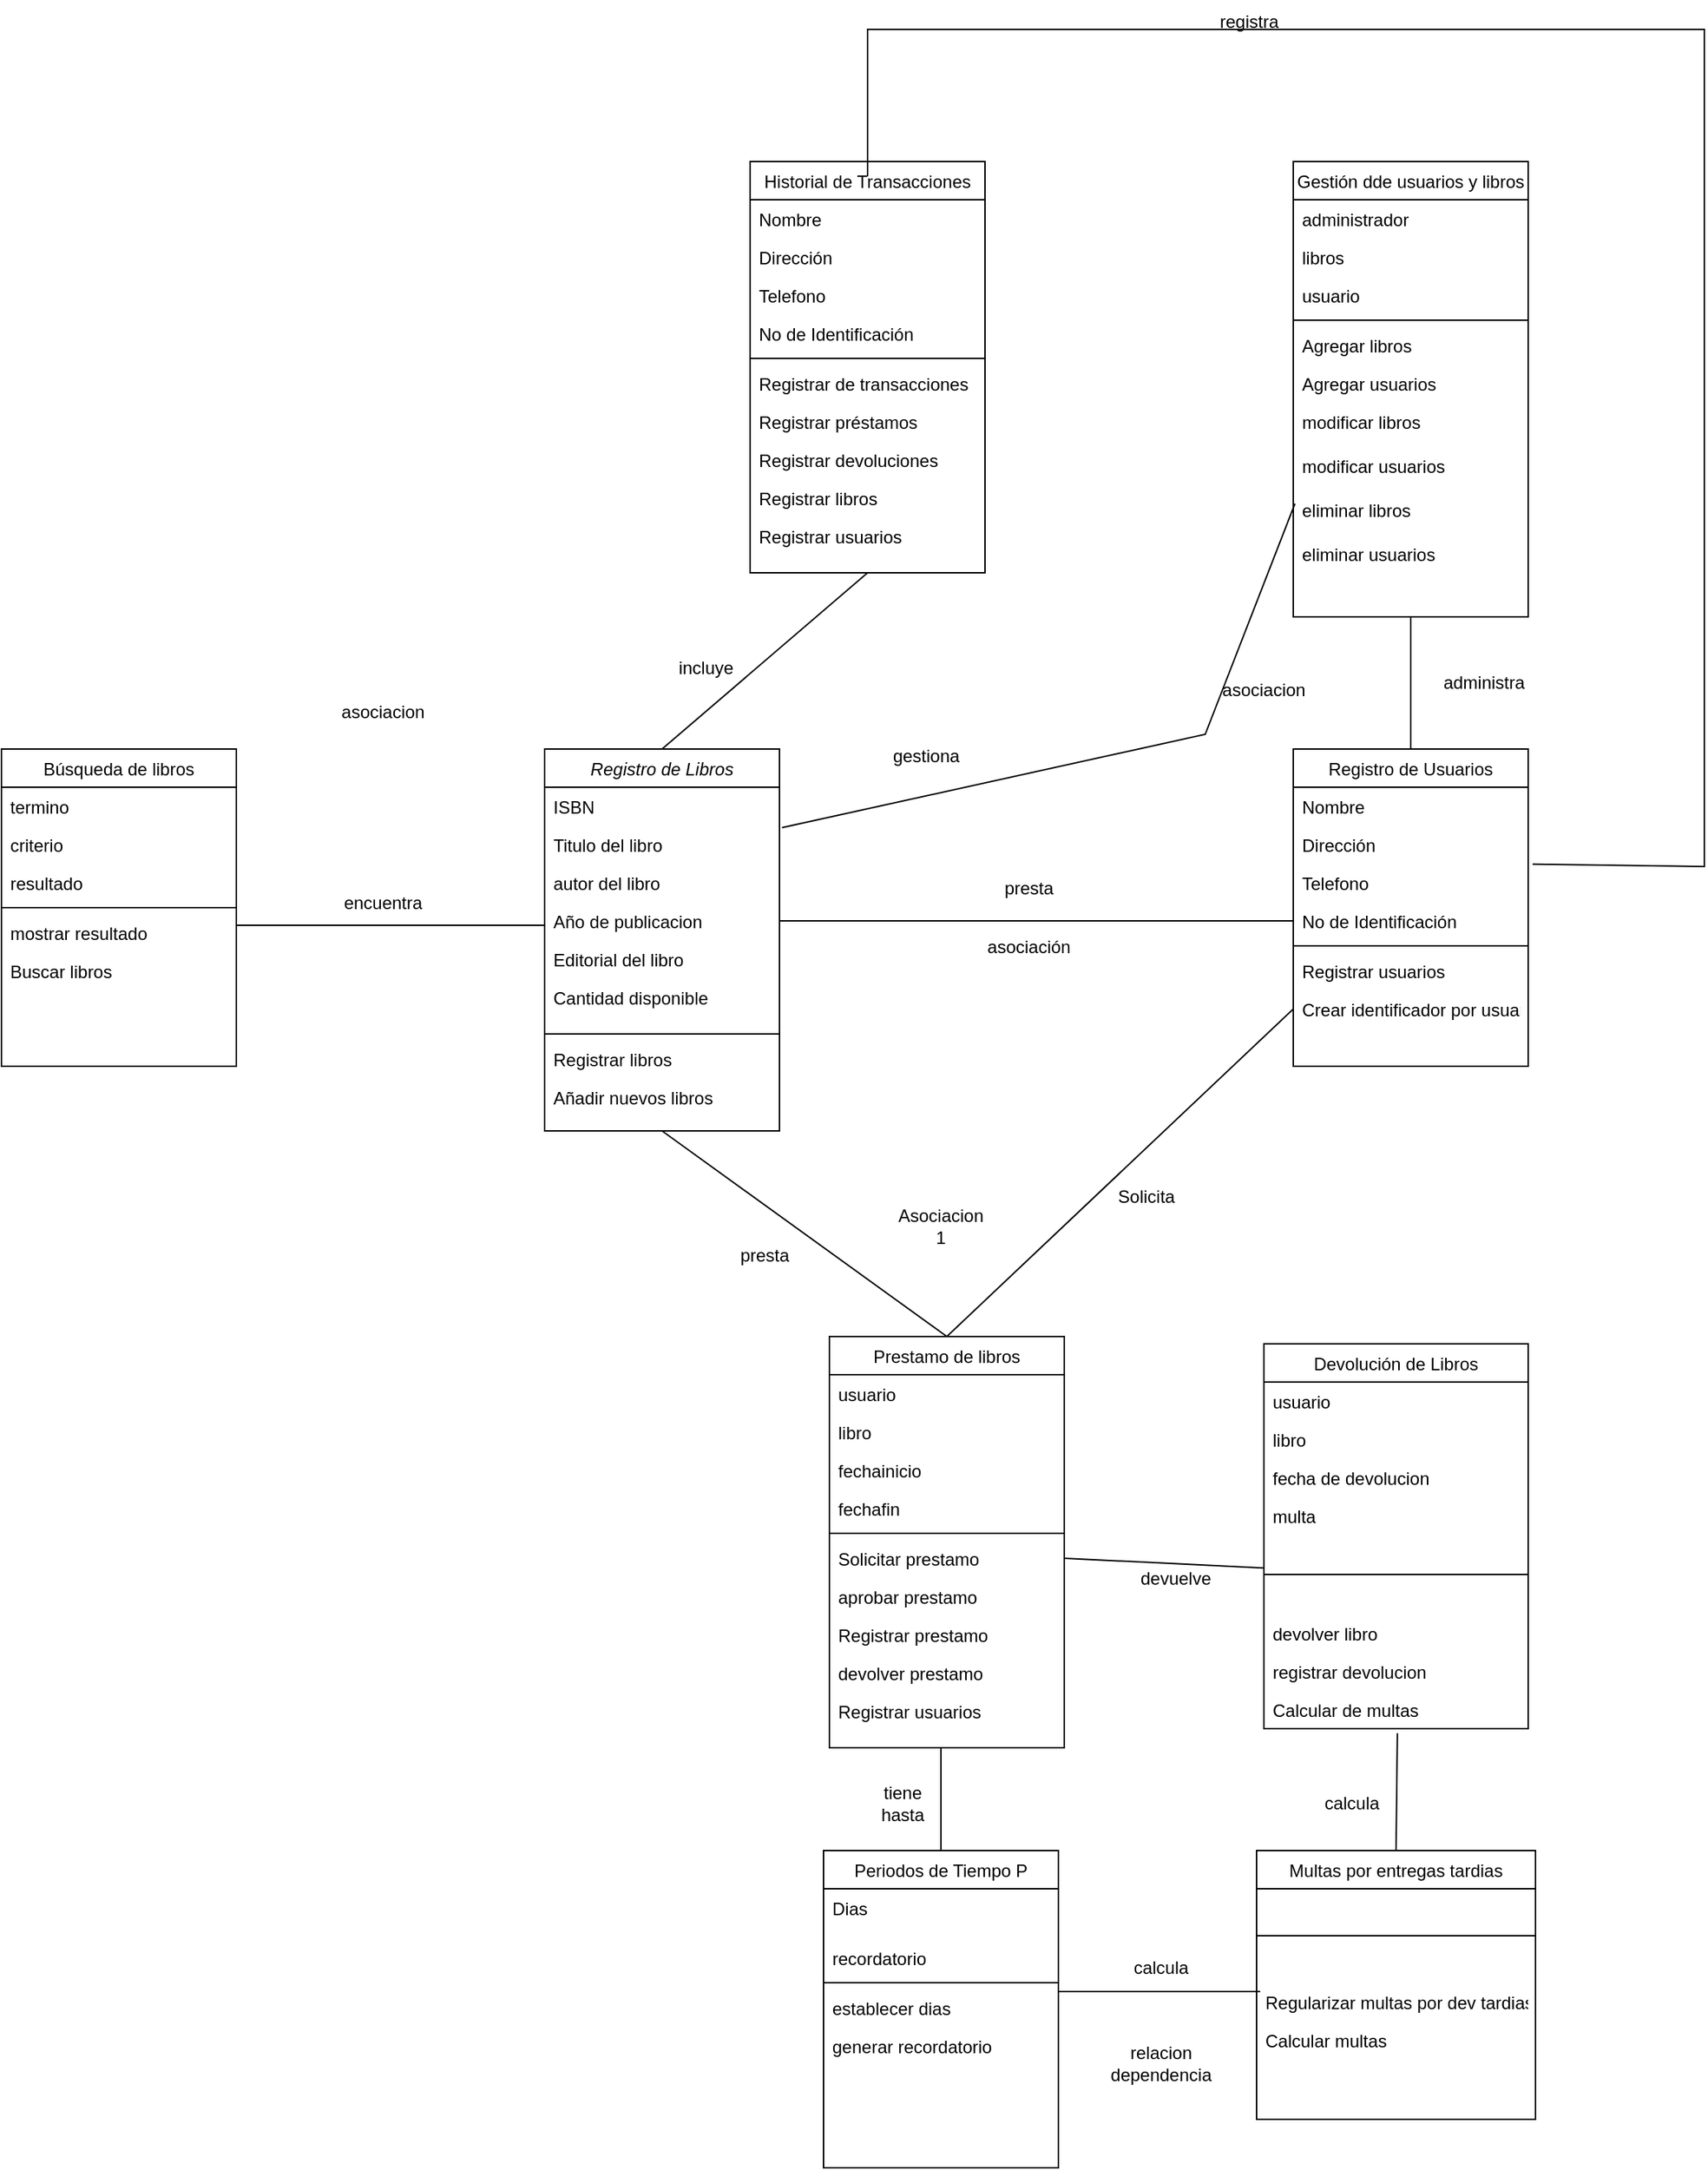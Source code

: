 <mxfile version="23.1.5" type="device">
  <diagram id="C5RBs43oDa-KdzZeNtuy" name="Page-1">
    <mxGraphModel dx="3249" dy="2238" grid="1" gridSize="10" guides="1" tooltips="1" connect="1" arrows="1" fold="1" page="1" pageScale="1" pageWidth="827" pageHeight="1169" math="0" shadow="0">
      <root>
        <mxCell id="WIyWlLk6GJQsqaUBKTNV-0" />
        <mxCell id="WIyWlLk6GJQsqaUBKTNV-1" parent="WIyWlLk6GJQsqaUBKTNV-0" />
        <mxCell id="zkfFHV4jXpPFQw0GAbJ--0" value="Registro de Libros" style="swimlane;fontStyle=2;align=center;verticalAlign=top;childLayout=stackLayout;horizontal=1;startSize=26;horizontalStack=0;resizeParent=1;resizeLast=0;collapsible=1;marginBottom=0;rounded=0;shadow=0;strokeWidth=1;" parent="WIyWlLk6GJQsqaUBKTNV-1" vertex="1">
          <mxGeometry x="140" y="-230" width="160" height="260" as="geometry">
            <mxRectangle x="230" y="140" width="160" height="26" as="alternateBounds" />
          </mxGeometry>
        </mxCell>
        <mxCell id="zkfFHV4jXpPFQw0GAbJ--1" value="ISBN" style="text;align=left;verticalAlign=top;spacingLeft=4;spacingRight=4;overflow=hidden;rotatable=0;points=[[0,0.5],[1,0.5]];portConstraint=eastwest;" parent="zkfFHV4jXpPFQw0GAbJ--0" vertex="1">
          <mxGeometry y="26" width="160" height="26" as="geometry" />
        </mxCell>
        <mxCell id="zkfFHV4jXpPFQw0GAbJ--2" value="Titulo del libro" style="text;align=left;verticalAlign=top;spacingLeft=4;spacingRight=4;overflow=hidden;rotatable=0;points=[[0,0.5],[1,0.5]];portConstraint=eastwest;rounded=0;shadow=0;html=0;" parent="zkfFHV4jXpPFQw0GAbJ--0" vertex="1">
          <mxGeometry y="52" width="160" height="26" as="geometry" />
        </mxCell>
        <mxCell id="K10w5hE_HXEpY7C0a6L2-1" value="autor del libro" style="text;align=left;verticalAlign=top;spacingLeft=4;spacingRight=4;overflow=hidden;rotatable=0;points=[[0,0.5],[1,0.5]];portConstraint=eastwest;rounded=0;shadow=0;html=0;" parent="zkfFHV4jXpPFQw0GAbJ--0" vertex="1">
          <mxGeometry y="78" width="160" height="26" as="geometry" />
        </mxCell>
        <mxCell id="K10w5hE_HXEpY7C0a6L2-2" value="Año de publicacion" style="text;align=left;verticalAlign=top;spacingLeft=4;spacingRight=4;overflow=hidden;rotatable=0;points=[[0,0.5],[1,0.5]];portConstraint=eastwest;rounded=0;shadow=0;html=0;" parent="zkfFHV4jXpPFQw0GAbJ--0" vertex="1">
          <mxGeometry y="104" width="160" height="26" as="geometry" />
        </mxCell>
        <mxCell id="K10w5hE_HXEpY7C0a6L2-3" value="Editorial del libro " style="text;align=left;verticalAlign=top;spacingLeft=4;spacingRight=4;overflow=hidden;rotatable=0;points=[[0,0.5],[1,0.5]];portConstraint=eastwest;rounded=0;shadow=0;html=0;" parent="zkfFHV4jXpPFQw0GAbJ--0" vertex="1">
          <mxGeometry y="130" width="160" height="26" as="geometry" />
        </mxCell>
        <mxCell id="zkfFHV4jXpPFQw0GAbJ--3" value="Cantidad disponible" style="text;align=left;verticalAlign=top;spacingLeft=4;spacingRight=4;overflow=hidden;rotatable=0;points=[[0,0.5],[1,0.5]];portConstraint=eastwest;rounded=0;shadow=0;html=0;" parent="zkfFHV4jXpPFQw0GAbJ--0" vertex="1">
          <mxGeometry y="156" width="160" height="34" as="geometry" />
        </mxCell>
        <mxCell id="zkfFHV4jXpPFQw0GAbJ--4" value="" style="line;html=1;strokeWidth=1;align=left;verticalAlign=middle;spacingTop=-1;spacingLeft=3;spacingRight=3;rotatable=0;labelPosition=right;points=[];portConstraint=eastwest;" parent="zkfFHV4jXpPFQw0GAbJ--0" vertex="1">
          <mxGeometry y="190" width="160" height="8" as="geometry" />
        </mxCell>
        <mxCell id="zkfFHV4jXpPFQw0GAbJ--22" value="Registrar libros" style="text;align=left;verticalAlign=top;spacingLeft=4;spacingRight=4;overflow=hidden;rotatable=0;points=[[0,0.5],[1,0.5]];portConstraint=eastwest;rounded=0;shadow=0;html=0;" parent="zkfFHV4jXpPFQw0GAbJ--0" vertex="1">
          <mxGeometry y="198" width="160" height="26" as="geometry" />
        </mxCell>
        <mxCell id="K10w5hE_HXEpY7C0a6L2-0" value="Añadir nuevos libros" style="text;align=left;verticalAlign=top;spacingLeft=4;spacingRight=4;overflow=hidden;rotatable=0;points=[[0,0.5],[1,0.5]];portConstraint=eastwest;rounded=0;shadow=0;html=0;" parent="zkfFHV4jXpPFQw0GAbJ--0" vertex="1">
          <mxGeometry y="224" width="160" height="26" as="geometry" />
        </mxCell>
        <mxCell id="zkfFHV4jXpPFQw0GAbJ--13" value="Devolución de Libros" style="swimlane;fontStyle=0;align=center;verticalAlign=top;childLayout=stackLayout;horizontal=1;startSize=26;horizontalStack=0;resizeParent=1;resizeLast=0;collapsible=1;marginBottom=0;rounded=0;shadow=0;strokeWidth=1;" parent="WIyWlLk6GJQsqaUBKTNV-1" vertex="1">
          <mxGeometry x="630" y="175" width="180" height="262" as="geometry">
            <mxRectangle x="340" y="380" width="170" height="26" as="alternateBounds" />
          </mxGeometry>
        </mxCell>
        <mxCell id="CHVhEJ0oNC3GQcaHySJv-31" value="usuario" style="text;align=left;verticalAlign=top;spacingLeft=4;spacingRight=4;overflow=hidden;rotatable=0;points=[[0,0.5],[1,0.5]];portConstraint=eastwest;" parent="zkfFHV4jXpPFQw0GAbJ--13" vertex="1">
          <mxGeometry y="26" width="180" height="26" as="geometry" />
        </mxCell>
        <mxCell id="CHVhEJ0oNC3GQcaHySJv-32" value="libro" style="text;align=left;verticalAlign=top;spacingLeft=4;spacingRight=4;overflow=hidden;rotatable=0;points=[[0,0.5],[1,0.5]];portConstraint=eastwest;" parent="zkfFHV4jXpPFQw0GAbJ--13" vertex="1">
          <mxGeometry y="52" width="180" height="26" as="geometry" />
        </mxCell>
        <mxCell id="CHVhEJ0oNC3GQcaHySJv-33" value="fecha de devolucion" style="text;align=left;verticalAlign=top;spacingLeft=4;spacingRight=4;overflow=hidden;rotatable=0;points=[[0,0.5],[1,0.5]];portConstraint=eastwest;" parent="zkfFHV4jXpPFQw0GAbJ--13" vertex="1">
          <mxGeometry y="78" width="180" height="26" as="geometry" />
        </mxCell>
        <mxCell id="CHVhEJ0oNC3GQcaHySJv-34" value="multa" style="text;align=left;verticalAlign=top;spacingLeft=4;spacingRight=4;overflow=hidden;rotatable=0;points=[[0,0.5],[1,0.5]];portConstraint=eastwest;" parent="zkfFHV4jXpPFQw0GAbJ--13" vertex="1">
          <mxGeometry y="104" width="180" height="26" as="geometry" />
        </mxCell>
        <mxCell id="zkfFHV4jXpPFQw0GAbJ--15" value="" style="line;html=1;strokeWidth=1;align=left;verticalAlign=middle;spacingTop=-1;spacingLeft=3;spacingRight=3;rotatable=0;labelPosition=right;points=[];portConstraint=eastwest;" parent="zkfFHV4jXpPFQw0GAbJ--13" vertex="1">
          <mxGeometry y="130" width="180" height="54" as="geometry" />
        </mxCell>
        <mxCell id="K10w5hE_HXEpY7C0a6L2-68" value="devolver libro" style="text;align=left;verticalAlign=top;spacingLeft=4;spacingRight=4;overflow=hidden;rotatable=0;points=[[0,0.5],[1,0.5]];portConstraint=eastwest;" parent="zkfFHV4jXpPFQw0GAbJ--13" vertex="1">
          <mxGeometry y="184" width="180" height="26" as="geometry" />
        </mxCell>
        <mxCell id="K10w5hE_HXEpY7C0a6L2-70" value="registrar devolucion" style="text;align=left;verticalAlign=top;spacingLeft=4;spacingRight=4;overflow=hidden;rotatable=0;points=[[0,0.5],[1,0.5]];portConstraint=eastwest;" parent="zkfFHV4jXpPFQw0GAbJ--13" vertex="1">
          <mxGeometry y="210" width="180" height="26" as="geometry" />
        </mxCell>
        <mxCell id="K10w5hE_HXEpY7C0a6L2-72" value="Calcular de multas" style="text;align=left;verticalAlign=top;spacingLeft=4;spacingRight=4;overflow=hidden;rotatable=0;points=[[0,0.5],[1,0.5]];portConstraint=eastwest;" parent="zkfFHV4jXpPFQw0GAbJ--13" vertex="1">
          <mxGeometry y="236" width="180" height="26" as="geometry" />
        </mxCell>
        <mxCell id="zkfFHV4jXpPFQw0GAbJ--17" value="Registro de Usuarios" style="swimlane;fontStyle=0;align=center;verticalAlign=top;childLayout=stackLayout;horizontal=1;startSize=26;horizontalStack=0;resizeParent=1;resizeLast=0;collapsible=1;marginBottom=0;rounded=0;shadow=0;strokeWidth=1;" parent="WIyWlLk6GJQsqaUBKTNV-1" vertex="1">
          <mxGeometry x="650" y="-230" width="160" height="216" as="geometry">
            <mxRectangle x="550" y="140" width="160" height="26" as="alternateBounds" />
          </mxGeometry>
        </mxCell>
        <mxCell id="zkfFHV4jXpPFQw0GAbJ--18" value="Nombre" style="text;align=left;verticalAlign=top;spacingLeft=4;spacingRight=4;overflow=hidden;rotatable=0;points=[[0,0.5],[1,0.5]];portConstraint=eastwest;" parent="zkfFHV4jXpPFQw0GAbJ--17" vertex="1">
          <mxGeometry y="26" width="160" height="26" as="geometry" />
        </mxCell>
        <mxCell id="zkfFHV4jXpPFQw0GAbJ--19" value="Dirección" style="text;align=left;verticalAlign=top;spacingLeft=4;spacingRight=4;overflow=hidden;rotatable=0;points=[[0,0.5],[1,0.5]];portConstraint=eastwest;rounded=0;shadow=0;html=0;" parent="zkfFHV4jXpPFQw0GAbJ--17" vertex="1">
          <mxGeometry y="52" width="160" height="26" as="geometry" />
        </mxCell>
        <mxCell id="zkfFHV4jXpPFQw0GAbJ--20" value="Telefono" style="text;align=left;verticalAlign=top;spacingLeft=4;spacingRight=4;overflow=hidden;rotatable=0;points=[[0,0.5],[1,0.5]];portConstraint=eastwest;rounded=0;shadow=0;html=0;" parent="zkfFHV4jXpPFQw0GAbJ--17" vertex="1">
          <mxGeometry y="78" width="160" height="26" as="geometry" />
        </mxCell>
        <mxCell id="zkfFHV4jXpPFQw0GAbJ--21" value="No de Identificación " style="text;align=left;verticalAlign=top;spacingLeft=4;spacingRight=4;overflow=hidden;rotatable=0;points=[[0,0.5],[1,0.5]];portConstraint=eastwest;rounded=0;shadow=0;html=0;" parent="zkfFHV4jXpPFQw0GAbJ--17" vertex="1">
          <mxGeometry y="104" width="160" height="26" as="geometry" />
        </mxCell>
        <mxCell id="zkfFHV4jXpPFQw0GAbJ--23" value="" style="line;html=1;strokeWidth=1;align=left;verticalAlign=middle;spacingTop=-1;spacingLeft=3;spacingRight=3;rotatable=0;labelPosition=right;points=[];portConstraint=eastwest;" parent="zkfFHV4jXpPFQw0GAbJ--17" vertex="1">
          <mxGeometry y="130" width="160" height="8" as="geometry" />
        </mxCell>
        <mxCell id="zkfFHV4jXpPFQw0GAbJ--24" value="Registrar usuarios " style="text;align=left;verticalAlign=top;spacingLeft=4;spacingRight=4;overflow=hidden;rotatable=0;points=[[0,0.5],[1,0.5]];portConstraint=eastwest;" parent="zkfFHV4jXpPFQw0GAbJ--17" vertex="1">
          <mxGeometry y="138" width="160" height="26" as="geometry" />
        </mxCell>
        <mxCell id="zkfFHV4jXpPFQw0GAbJ--25" value="Crear identificador por usuario" style="text;align=left;verticalAlign=top;spacingLeft=4;spacingRight=4;overflow=hidden;rotatable=0;points=[[0,0.5],[1,0.5]];portConstraint=eastwest;" parent="zkfFHV4jXpPFQw0GAbJ--17" vertex="1">
          <mxGeometry y="164" width="160" height="26" as="geometry" />
        </mxCell>
        <mxCell id="K10w5hE_HXEpY7C0a6L2-15" value="Periodos de Tiempo P" style="swimlane;fontStyle=0;align=center;verticalAlign=top;childLayout=stackLayout;horizontal=1;startSize=26;horizontalStack=0;resizeParent=1;resizeLast=0;collapsible=1;marginBottom=0;rounded=0;shadow=0;strokeWidth=1;" parent="WIyWlLk6GJQsqaUBKTNV-1" vertex="1">
          <mxGeometry x="330" y="520" width="160" height="216" as="geometry">
            <mxRectangle x="550" y="140" width="160" height="26" as="alternateBounds" />
          </mxGeometry>
        </mxCell>
        <mxCell id="K10w5hE_HXEpY7C0a6L2-16" value="Dias" style="text;align=left;verticalAlign=top;spacingLeft=4;spacingRight=4;overflow=hidden;rotatable=0;points=[[0,0.5],[1,0.5]];portConstraint=eastwest;" parent="K10w5hE_HXEpY7C0a6L2-15" vertex="1">
          <mxGeometry y="26" width="160" height="34" as="geometry" />
        </mxCell>
        <mxCell id="CHVhEJ0oNC3GQcaHySJv-35" value="recordatorio" style="text;align=left;verticalAlign=top;spacingLeft=4;spacingRight=4;overflow=hidden;rotatable=0;points=[[0,0.5],[1,0.5]];portConstraint=eastwest;" parent="K10w5hE_HXEpY7C0a6L2-15" vertex="1">
          <mxGeometry y="60" width="160" height="26" as="geometry" />
        </mxCell>
        <mxCell id="K10w5hE_HXEpY7C0a6L2-20" value="" style="line;html=1;strokeWidth=1;align=left;verticalAlign=middle;spacingTop=-1;spacingLeft=3;spacingRight=3;rotatable=0;labelPosition=right;points=[];portConstraint=eastwest;" parent="K10w5hE_HXEpY7C0a6L2-15" vertex="1">
          <mxGeometry y="86" width="160" height="8" as="geometry" />
        </mxCell>
        <mxCell id="K10w5hE_HXEpY7C0a6L2-21" value="establecer dias" style="text;align=left;verticalAlign=top;spacingLeft=4;spacingRight=4;overflow=hidden;rotatable=0;points=[[0,0.5],[1,0.5]];portConstraint=eastwest;" parent="K10w5hE_HXEpY7C0a6L2-15" vertex="1">
          <mxGeometry y="94" width="160" height="26" as="geometry" />
        </mxCell>
        <mxCell id="K10w5hE_HXEpY7C0a6L2-22" value="generar recordatorio" style="text;align=left;verticalAlign=top;spacingLeft=4;spacingRight=4;overflow=hidden;rotatable=0;points=[[0,0.5],[1,0.5]];portConstraint=eastwest;" parent="K10w5hE_HXEpY7C0a6L2-15" vertex="1">
          <mxGeometry y="120" width="160" height="26" as="geometry" />
        </mxCell>
        <mxCell id="K10w5hE_HXEpY7C0a6L2-23" value="Multas por entregas tardias" style="swimlane;fontStyle=0;align=center;verticalAlign=top;childLayout=stackLayout;horizontal=1;startSize=26;horizontalStack=0;resizeParent=1;resizeLast=0;collapsible=1;marginBottom=0;rounded=0;shadow=0;strokeWidth=1;" parent="WIyWlLk6GJQsqaUBKTNV-1" vertex="1">
          <mxGeometry x="625" y="520" width="190" height="183" as="geometry">
            <mxRectangle x="550" y="140" width="160" height="26" as="alternateBounds" />
          </mxGeometry>
        </mxCell>
        <mxCell id="K10w5hE_HXEpY7C0a6L2-28" value="" style="line;html=1;strokeWidth=1;align=left;verticalAlign=middle;spacingTop=-1;spacingLeft=3;spacingRight=3;rotatable=0;labelPosition=right;points=[];portConstraint=eastwest;" parent="K10w5hE_HXEpY7C0a6L2-23" vertex="1">
          <mxGeometry y="26" width="190" height="64" as="geometry" />
        </mxCell>
        <mxCell id="K10w5hE_HXEpY7C0a6L2-30" value="Regularizar multas por dev tardias " style="text;align=left;verticalAlign=top;spacingLeft=4;spacingRight=4;overflow=hidden;rotatable=0;points=[[0,0.5],[1,0.5]];portConstraint=eastwest;" parent="K10w5hE_HXEpY7C0a6L2-23" vertex="1">
          <mxGeometry y="90" width="190" height="26" as="geometry" />
        </mxCell>
        <mxCell id="K10w5hE_HXEpY7C0a6L2-29" value="Calcular multas " style="text;align=left;verticalAlign=top;spacingLeft=4;spacingRight=4;overflow=hidden;rotatable=0;points=[[0,0.5],[1,0.5]];portConstraint=eastwest;" parent="K10w5hE_HXEpY7C0a6L2-23" vertex="1">
          <mxGeometry y="116" width="190" height="26" as="geometry" />
        </mxCell>
        <mxCell id="K10w5hE_HXEpY7C0a6L2-31" value="Búsqueda de libros" style="swimlane;fontStyle=0;align=center;verticalAlign=top;childLayout=stackLayout;horizontal=1;startSize=26;horizontalStack=0;resizeParent=1;resizeLast=0;collapsible=1;marginBottom=0;rounded=0;shadow=0;strokeWidth=1;" parent="WIyWlLk6GJQsqaUBKTNV-1" vertex="1">
          <mxGeometry x="-230" y="-230" width="160" height="216" as="geometry">
            <mxRectangle x="550" y="140" width="160" height="26" as="alternateBounds" />
          </mxGeometry>
        </mxCell>
        <mxCell id="K10w5hE_HXEpY7C0a6L2-32" value="termino" style="text;align=left;verticalAlign=top;spacingLeft=4;spacingRight=4;overflow=hidden;rotatable=0;points=[[0,0.5],[1,0.5]];portConstraint=eastwest;" parent="K10w5hE_HXEpY7C0a6L2-31" vertex="1">
          <mxGeometry y="26" width="160" height="26" as="geometry" />
        </mxCell>
        <mxCell id="K10w5hE_HXEpY7C0a6L2-34" value="criterio " style="text;align=left;verticalAlign=top;spacingLeft=4;spacingRight=4;overflow=hidden;rotatable=0;points=[[0,0.5],[1,0.5]];portConstraint=eastwest;rounded=0;shadow=0;html=0;" parent="K10w5hE_HXEpY7C0a6L2-31" vertex="1">
          <mxGeometry y="52" width="160" height="26" as="geometry" />
        </mxCell>
        <mxCell id="K10w5hE_HXEpY7C0a6L2-35" value="resultado" style="text;align=left;verticalAlign=top;spacingLeft=4;spacingRight=4;overflow=hidden;rotatable=0;points=[[0,0.5],[1,0.5]];portConstraint=eastwest;rounded=0;shadow=0;html=0;" parent="K10w5hE_HXEpY7C0a6L2-31" vertex="1">
          <mxGeometry y="78" width="160" height="26" as="geometry" />
        </mxCell>
        <mxCell id="K10w5hE_HXEpY7C0a6L2-36" value="" style="line;html=1;strokeWidth=1;align=left;verticalAlign=middle;spacingTop=-1;spacingLeft=3;spacingRight=3;rotatable=0;labelPosition=right;points=[];portConstraint=eastwest;" parent="K10w5hE_HXEpY7C0a6L2-31" vertex="1">
          <mxGeometry y="104" width="160" height="8" as="geometry" />
        </mxCell>
        <mxCell id="K10w5hE_HXEpY7C0a6L2-37" value="mostrar resultado" style="text;align=left;verticalAlign=top;spacingLeft=4;spacingRight=4;overflow=hidden;rotatable=0;points=[[0,0.5],[1,0.5]];portConstraint=eastwest;" parent="K10w5hE_HXEpY7C0a6L2-31" vertex="1">
          <mxGeometry y="112" width="160" height="26" as="geometry" />
        </mxCell>
        <mxCell id="K10w5hE_HXEpY7C0a6L2-38" value="Buscar libros " style="text;align=left;verticalAlign=top;spacingLeft=4;spacingRight=4;overflow=hidden;rotatable=0;points=[[0,0.5],[1,0.5]];portConstraint=eastwest;" parent="K10w5hE_HXEpY7C0a6L2-31" vertex="1">
          <mxGeometry y="138" width="160" height="26" as="geometry" />
        </mxCell>
        <mxCell id="K10w5hE_HXEpY7C0a6L2-39" value="Gestión dde usuarios y libros" style="swimlane;fontStyle=0;align=center;verticalAlign=top;childLayout=stackLayout;horizontal=1;startSize=26;horizontalStack=0;resizeParent=1;resizeLast=0;collapsible=1;marginBottom=0;rounded=0;shadow=0;strokeWidth=1;" parent="WIyWlLk6GJQsqaUBKTNV-1" vertex="1">
          <mxGeometry x="650" y="-630" width="160" height="310" as="geometry">
            <mxRectangle x="550" y="140" width="160" height="26" as="alternateBounds" />
          </mxGeometry>
        </mxCell>
        <mxCell id="K10w5hE_HXEpY7C0a6L2-40" value="administrador" style="text;align=left;verticalAlign=top;spacingLeft=4;spacingRight=4;overflow=hidden;rotatable=0;points=[[0,0.5],[1,0.5]];portConstraint=eastwest;" parent="K10w5hE_HXEpY7C0a6L2-39" vertex="1">
          <mxGeometry y="26" width="160" height="26" as="geometry" />
        </mxCell>
        <mxCell id="K10w5hE_HXEpY7C0a6L2-41" value="libros" style="text;align=left;verticalAlign=top;spacingLeft=4;spacingRight=4;overflow=hidden;rotatable=0;points=[[0,0.5],[1,0.5]];portConstraint=eastwest;rounded=0;shadow=0;html=0;" parent="K10w5hE_HXEpY7C0a6L2-39" vertex="1">
          <mxGeometry y="52" width="160" height="26" as="geometry" />
        </mxCell>
        <mxCell id="K10w5hE_HXEpY7C0a6L2-42" value="usuario" style="text;align=left;verticalAlign=top;spacingLeft=4;spacingRight=4;overflow=hidden;rotatable=0;points=[[0,0.5],[1,0.5]];portConstraint=eastwest;rounded=0;shadow=0;html=0;" parent="K10w5hE_HXEpY7C0a6L2-39" vertex="1">
          <mxGeometry y="78" width="160" height="26" as="geometry" />
        </mxCell>
        <mxCell id="K10w5hE_HXEpY7C0a6L2-44" value="" style="line;html=1;strokeWidth=1;align=left;verticalAlign=middle;spacingTop=-1;spacingLeft=3;spacingRight=3;rotatable=0;labelPosition=right;points=[];portConstraint=eastwest;" parent="K10w5hE_HXEpY7C0a6L2-39" vertex="1">
          <mxGeometry y="104" width="160" height="8" as="geometry" />
        </mxCell>
        <mxCell id="K10w5hE_HXEpY7C0a6L2-45" value="Agregar libros" style="text;align=left;verticalAlign=top;spacingLeft=4;spacingRight=4;overflow=hidden;rotatable=0;points=[[0,0.5],[1,0.5]];portConstraint=eastwest;" parent="K10w5hE_HXEpY7C0a6L2-39" vertex="1">
          <mxGeometry y="112" width="160" height="26" as="geometry" />
        </mxCell>
        <mxCell id="K10w5hE_HXEpY7C0a6L2-46" value="Agregar usuarios" style="text;align=left;verticalAlign=top;spacingLeft=4;spacingRight=4;overflow=hidden;rotatable=0;points=[[0,0.5],[1,0.5]];portConstraint=eastwest;" parent="K10w5hE_HXEpY7C0a6L2-39" vertex="1">
          <mxGeometry y="138" width="160" height="26" as="geometry" />
        </mxCell>
        <mxCell id="K10w5hE_HXEpY7C0a6L2-75" value="modificar libros" style="text;align=left;verticalAlign=top;spacingLeft=4;spacingRight=4;overflow=hidden;rotatable=0;points=[[0,0.5],[1,0.5]];portConstraint=eastwest;" parent="K10w5hE_HXEpY7C0a6L2-39" vertex="1">
          <mxGeometry y="164" width="160" height="30" as="geometry" />
        </mxCell>
        <mxCell id="K10w5hE_HXEpY7C0a6L2-76" value="modificar usuarios" style="text;align=left;verticalAlign=top;spacingLeft=4;spacingRight=4;overflow=hidden;rotatable=0;points=[[0,0.5],[1,0.5]];portConstraint=eastwest;" parent="K10w5hE_HXEpY7C0a6L2-39" vertex="1">
          <mxGeometry y="194" width="160" height="30" as="geometry" />
        </mxCell>
        <mxCell id="K10w5hE_HXEpY7C0a6L2-77" value="eliminar libros" style="text;align=left;verticalAlign=top;spacingLeft=4;spacingRight=4;overflow=hidden;rotatable=0;points=[[0,0.5],[1,0.5]];portConstraint=eastwest;" parent="K10w5hE_HXEpY7C0a6L2-39" vertex="1">
          <mxGeometry y="224" width="160" height="30" as="geometry" />
        </mxCell>
        <mxCell id="K10w5hE_HXEpY7C0a6L2-78" value="eliminar usuarios" style="text;align=left;verticalAlign=top;spacingLeft=4;spacingRight=4;overflow=hidden;rotatable=0;points=[[0,0.5],[1,0.5]];portConstraint=eastwest;" parent="K10w5hE_HXEpY7C0a6L2-39" vertex="1">
          <mxGeometry y="254" width="160" height="30" as="geometry" />
        </mxCell>
        <mxCell id="K10w5hE_HXEpY7C0a6L2-47" value="Historial de Transacciones" style="swimlane;fontStyle=0;align=center;verticalAlign=top;childLayout=stackLayout;horizontal=1;startSize=26;horizontalStack=0;resizeParent=1;resizeLast=0;collapsible=1;marginBottom=0;rounded=0;shadow=0;strokeWidth=1;" parent="WIyWlLk6GJQsqaUBKTNV-1" vertex="1">
          <mxGeometry x="280" y="-630" width="160" height="280" as="geometry">
            <mxRectangle x="1440" y="420" width="160" height="26" as="alternateBounds" />
          </mxGeometry>
        </mxCell>
        <mxCell id="K10w5hE_HXEpY7C0a6L2-48" value="Nombre" style="text;align=left;verticalAlign=top;spacingLeft=4;spacingRight=4;overflow=hidden;rotatable=0;points=[[0,0.5],[1,0.5]];portConstraint=eastwest;" parent="K10w5hE_HXEpY7C0a6L2-47" vertex="1">
          <mxGeometry y="26" width="160" height="26" as="geometry" />
        </mxCell>
        <mxCell id="K10w5hE_HXEpY7C0a6L2-49" value="Dirección" style="text;align=left;verticalAlign=top;spacingLeft=4;spacingRight=4;overflow=hidden;rotatable=0;points=[[0,0.5],[1,0.5]];portConstraint=eastwest;rounded=0;shadow=0;html=0;" parent="K10w5hE_HXEpY7C0a6L2-47" vertex="1">
          <mxGeometry y="52" width="160" height="26" as="geometry" />
        </mxCell>
        <mxCell id="K10w5hE_HXEpY7C0a6L2-50" value="Telefono" style="text;align=left;verticalAlign=top;spacingLeft=4;spacingRight=4;overflow=hidden;rotatable=0;points=[[0,0.5],[1,0.5]];portConstraint=eastwest;rounded=0;shadow=0;html=0;" parent="K10w5hE_HXEpY7C0a6L2-47" vertex="1">
          <mxGeometry y="78" width="160" height="26" as="geometry" />
        </mxCell>
        <mxCell id="K10w5hE_HXEpY7C0a6L2-51" value="No de Identificación " style="text;align=left;verticalAlign=top;spacingLeft=4;spacingRight=4;overflow=hidden;rotatable=0;points=[[0,0.5],[1,0.5]];portConstraint=eastwest;rounded=0;shadow=0;html=0;" parent="K10w5hE_HXEpY7C0a6L2-47" vertex="1">
          <mxGeometry y="104" width="160" height="26" as="geometry" />
        </mxCell>
        <mxCell id="K10w5hE_HXEpY7C0a6L2-52" value="" style="line;html=1;strokeWidth=1;align=left;verticalAlign=middle;spacingTop=-1;spacingLeft=3;spacingRight=3;rotatable=0;labelPosition=right;points=[];portConstraint=eastwest;" parent="K10w5hE_HXEpY7C0a6L2-47" vertex="1">
          <mxGeometry y="130" width="160" height="8" as="geometry" />
        </mxCell>
        <mxCell id="K10w5hE_HXEpY7C0a6L2-53" value="Registrar de transacciones" style="text;align=left;verticalAlign=top;spacingLeft=4;spacingRight=4;overflow=hidden;rotatable=0;points=[[0,0.5],[1,0.5]];portConstraint=eastwest;" parent="K10w5hE_HXEpY7C0a6L2-47" vertex="1">
          <mxGeometry y="138" width="160" height="26" as="geometry" />
        </mxCell>
        <mxCell id="K10w5hE_HXEpY7C0a6L2-54" value="Registrar préstamos" style="text;align=left;verticalAlign=top;spacingLeft=4;spacingRight=4;overflow=hidden;rotatable=0;points=[[0,0.5],[1,0.5]];portConstraint=eastwest;" parent="K10w5hE_HXEpY7C0a6L2-47" vertex="1">
          <mxGeometry y="164" width="160" height="26" as="geometry" />
        </mxCell>
        <mxCell id="K10w5hE_HXEpY7C0a6L2-82" value="Registrar devoluciones" style="text;align=left;verticalAlign=top;spacingLeft=4;spacingRight=4;overflow=hidden;rotatable=0;points=[[0,0.5],[1,0.5]];portConstraint=eastwest;" parent="K10w5hE_HXEpY7C0a6L2-47" vertex="1">
          <mxGeometry y="190" width="160" height="26" as="geometry" />
        </mxCell>
        <mxCell id="K10w5hE_HXEpY7C0a6L2-83" value="Registrar libros" style="text;align=left;verticalAlign=top;spacingLeft=4;spacingRight=4;overflow=hidden;rotatable=0;points=[[0,0.5],[1,0.5]];portConstraint=eastwest;" parent="K10w5hE_HXEpY7C0a6L2-47" vertex="1">
          <mxGeometry y="216" width="160" height="26" as="geometry" />
        </mxCell>
        <mxCell id="K10w5hE_HXEpY7C0a6L2-81" value="Registrar usuarios" style="text;align=left;verticalAlign=top;spacingLeft=4;spacingRight=4;overflow=hidden;rotatable=0;points=[[0,0.5],[1,0.5]];portConstraint=eastwest;" parent="K10w5hE_HXEpY7C0a6L2-47" vertex="1">
          <mxGeometry y="242" width="160" height="26" as="geometry" />
        </mxCell>
        <mxCell id="CHVhEJ0oNC3GQcaHySJv-0" value="" style="endArrow=none;html=1;rounded=0;exitX=1;exitY=0.5;exitDx=0;exitDy=0;entryX=0;entryY=0.5;entryDx=0;entryDy=0;" parent="WIyWlLk6GJQsqaUBKTNV-1" source="K10w5hE_HXEpY7C0a6L2-2" target="zkfFHV4jXpPFQw0GAbJ--21" edge="1">
          <mxGeometry width="50" height="50" relative="1" as="geometry">
            <mxPoint x="420" y="-100" as="sourcePoint" />
            <mxPoint x="470" y="-150" as="targetPoint" />
          </mxGeometry>
        </mxCell>
        <mxCell id="CHVhEJ0oNC3GQcaHySJv-1" value="asociación" style="text;html=1;align=center;verticalAlign=middle;whiteSpace=wrap;rounded=0;" parent="WIyWlLk6GJQsqaUBKTNV-1" vertex="1">
          <mxGeometry x="440" y="-110" width="60" height="30" as="geometry" />
        </mxCell>
        <mxCell id="CHVhEJ0oNC3GQcaHySJv-7" value="Prestamo de libros" style="swimlane;fontStyle=0;align=center;verticalAlign=top;childLayout=stackLayout;horizontal=1;startSize=26;horizontalStack=0;resizeParent=1;resizeLast=0;collapsible=1;marginBottom=0;rounded=0;shadow=0;strokeWidth=1;" parent="WIyWlLk6GJQsqaUBKTNV-1" vertex="1">
          <mxGeometry x="334" y="170" width="160" height="280" as="geometry">
            <mxRectangle x="1440" y="420" width="160" height="26" as="alternateBounds" />
          </mxGeometry>
        </mxCell>
        <mxCell id="CHVhEJ0oNC3GQcaHySJv-8" value="usuario" style="text;align=left;verticalAlign=top;spacingLeft=4;spacingRight=4;overflow=hidden;rotatable=0;points=[[0,0.5],[1,0.5]];portConstraint=eastwest;" parent="CHVhEJ0oNC3GQcaHySJv-7" vertex="1">
          <mxGeometry y="26" width="160" height="26" as="geometry" />
        </mxCell>
        <mxCell id="CHVhEJ0oNC3GQcaHySJv-9" value="libro" style="text;align=left;verticalAlign=top;spacingLeft=4;spacingRight=4;overflow=hidden;rotatable=0;points=[[0,0.5],[1,0.5]];portConstraint=eastwest;rounded=0;shadow=0;html=0;" parent="CHVhEJ0oNC3GQcaHySJv-7" vertex="1">
          <mxGeometry y="52" width="160" height="26" as="geometry" />
        </mxCell>
        <mxCell id="CHVhEJ0oNC3GQcaHySJv-10" value="fechainicio" style="text;align=left;verticalAlign=top;spacingLeft=4;spacingRight=4;overflow=hidden;rotatable=0;points=[[0,0.5],[1,0.5]];portConstraint=eastwest;rounded=0;shadow=0;html=0;" parent="CHVhEJ0oNC3GQcaHySJv-7" vertex="1">
          <mxGeometry y="78" width="160" height="26" as="geometry" />
        </mxCell>
        <mxCell id="CHVhEJ0oNC3GQcaHySJv-11" value="fechafin " style="text;align=left;verticalAlign=top;spacingLeft=4;spacingRight=4;overflow=hidden;rotatable=0;points=[[0,0.5],[1,0.5]];portConstraint=eastwest;rounded=0;shadow=0;html=0;" parent="CHVhEJ0oNC3GQcaHySJv-7" vertex="1">
          <mxGeometry y="104" width="160" height="26" as="geometry" />
        </mxCell>
        <mxCell id="CHVhEJ0oNC3GQcaHySJv-12" value="" style="line;html=1;strokeWidth=1;align=left;verticalAlign=middle;spacingTop=-1;spacingLeft=3;spacingRight=3;rotatable=0;labelPosition=right;points=[];portConstraint=eastwest;" parent="CHVhEJ0oNC3GQcaHySJv-7" vertex="1">
          <mxGeometry y="130" width="160" height="8" as="geometry" />
        </mxCell>
        <mxCell id="CHVhEJ0oNC3GQcaHySJv-13" value="Solicitar prestamo" style="text;align=left;verticalAlign=top;spacingLeft=4;spacingRight=4;overflow=hidden;rotatable=0;points=[[0,0.5],[1,0.5]];portConstraint=eastwest;" parent="CHVhEJ0oNC3GQcaHySJv-7" vertex="1">
          <mxGeometry y="138" width="160" height="26" as="geometry" />
        </mxCell>
        <mxCell id="CHVhEJ0oNC3GQcaHySJv-14" value="aprobar prestamo" style="text;align=left;verticalAlign=top;spacingLeft=4;spacingRight=4;overflow=hidden;rotatable=0;points=[[0,0.5],[1,0.5]];portConstraint=eastwest;" parent="CHVhEJ0oNC3GQcaHySJv-7" vertex="1">
          <mxGeometry y="164" width="160" height="26" as="geometry" />
        </mxCell>
        <mxCell id="CHVhEJ0oNC3GQcaHySJv-15" value="Registrar prestamo" style="text;align=left;verticalAlign=top;spacingLeft=4;spacingRight=4;overflow=hidden;rotatable=0;points=[[0,0.5],[1,0.5]];portConstraint=eastwest;" parent="CHVhEJ0oNC3GQcaHySJv-7" vertex="1">
          <mxGeometry y="190" width="160" height="26" as="geometry" />
        </mxCell>
        <mxCell id="CHVhEJ0oNC3GQcaHySJv-16" value="devolver prestamo" style="text;align=left;verticalAlign=top;spacingLeft=4;spacingRight=4;overflow=hidden;rotatable=0;points=[[0,0.5],[1,0.5]];portConstraint=eastwest;" parent="CHVhEJ0oNC3GQcaHySJv-7" vertex="1">
          <mxGeometry y="216" width="160" height="26" as="geometry" />
        </mxCell>
        <mxCell id="CHVhEJ0oNC3GQcaHySJv-17" value="Registrar usuarios" style="text;align=left;verticalAlign=top;spacingLeft=4;spacingRight=4;overflow=hidden;rotatable=0;points=[[0,0.5],[1,0.5]];portConstraint=eastwest;" parent="CHVhEJ0oNC3GQcaHySJv-7" vertex="1">
          <mxGeometry y="242" width="160" height="26" as="geometry" />
        </mxCell>
        <mxCell id="CHVhEJ0oNC3GQcaHySJv-18" value="" style="endArrow=none;html=1;rounded=0;exitX=0.5;exitY=0;exitDx=0;exitDy=0;entryX=0.5;entryY=1;entryDx=0;entryDy=0;" parent="WIyWlLk6GJQsqaUBKTNV-1" source="CHVhEJ0oNC3GQcaHySJv-7" target="zkfFHV4jXpPFQw0GAbJ--0" edge="1">
          <mxGeometry width="50" height="50" relative="1" as="geometry">
            <mxPoint x="160" y="220" as="sourcePoint" />
            <mxPoint x="330" y="40" as="targetPoint" />
          </mxGeometry>
        </mxCell>
        <mxCell id="CHVhEJ0oNC3GQcaHySJv-20" value="Solicita" style="text;html=1;align=center;verticalAlign=middle;whiteSpace=wrap;rounded=0;" parent="WIyWlLk6GJQsqaUBKTNV-1" vertex="1">
          <mxGeometry x="520" y="60" width="60" height="30" as="geometry" />
        </mxCell>
        <mxCell id="CHVhEJ0oNC3GQcaHySJv-21" value="" style="endArrow=none;html=1;rounded=0;exitX=0.5;exitY=0;exitDx=0;exitDy=0;entryX=0;entryY=0.5;entryDx=0;entryDy=0;" parent="WIyWlLk6GJQsqaUBKTNV-1" source="CHVhEJ0oNC3GQcaHySJv-7" target="zkfFHV4jXpPFQw0GAbJ--25" edge="1">
          <mxGeometry width="50" height="50" relative="1" as="geometry">
            <mxPoint x="280" y="90" as="sourcePoint" />
            <mxPoint x="330" y="40" as="targetPoint" />
          </mxGeometry>
        </mxCell>
        <mxCell id="CHVhEJ0oNC3GQcaHySJv-22" value="Asociacion 1" style="text;html=1;align=center;verticalAlign=middle;whiteSpace=wrap;rounded=0;" parent="WIyWlLk6GJQsqaUBKTNV-1" vertex="1">
          <mxGeometry x="380" y="80" width="60" height="30" as="geometry" />
        </mxCell>
        <mxCell id="CHVhEJ0oNC3GQcaHySJv-24" value="presta" style="text;html=1;align=center;verticalAlign=middle;whiteSpace=wrap;rounded=0;" parent="WIyWlLk6GJQsqaUBKTNV-1" vertex="1">
          <mxGeometry x="260" y="100" width="60" height="30" as="geometry" />
        </mxCell>
        <mxCell id="CHVhEJ0oNC3GQcaHySJv-28" value="" style="endArrow=none;html=1;rounded=0;exitX=1;exitY=0.5;exitDx=0;exitDy=0;" parent="WIyWlLk6GJQsqaUBKTNV-1" source="CHVhEJ0oNC3GQcaHySJv-13" target="zkfFHV4jXpPFQw0GAbJ--15" edge="1">
          <mxGeometry width="50" height="50" relative="1" as="geometry">
            <mxPoint x="780" y="460" as="sourcePoint" />
            <mxPoint x="830" y="410" as="targetPoint" />
          </mxGeometry>
        </mxCell>
        <mxCell id="CHVhEJ0oNC3GQcaHySJv-30" value="devuelve" style="text;html=1;align=center;verticalAlign=middle;whiteSpace=wrap;rounded=0;" parent="WIyWlLk6GJQsqaUBKTNV-1" vertex="1">
          <mxGeometry x="540" y="320" width="60" height="30" as="geometry" />
        </mxCell>
        <mxCell id="CHVhEJ0oNC3GQcaHySJv-36" value="" style="endArrow=none;html=1;rounded=0;exitX=0.5;exitY=0;exitDx=0;exitDy=0;" parent="WIyWlLk6GJQsqaUBKTNV-1" source="K10w5hE_HXEpY7C0a6L2-15" edge="1">
          <mxGeometry width="50" height="50" relative="1" as="geometry">
            <mxPoint x="410" y="510" as="sourcePoint" />
            <mxPoint x="410" y="450" as="targetPoint" />
          </mxGeometry>
        </mxCell>
        <mxCell id="CHVhEJ0oNC3GQcaHySJv-37" value="tiene hasta" style="text;html=1;align=center;verticalAlign=middle;whiteSpace=wrap;rounded=0;" parent="WIyWlLk6GJQsqaUBKTNV-1" vertex="1">
          <mxGeometry x="354" y="473" width="60" height="30" as="geometry" />
        </mxCell>
        <mxCell id="CHVhEJ0oNC3GQcaHySJv-38" value="" style="endArrow=none;html=1;rounded=0;entryX=0.505;entryY=1.122;entryDx=0;entryDy=0;entryPerimeter=0;exitX=0.5;exitY=0;exitDx=0;exitDy=0;" parent="WIyWlLk6GJQsqaUBKTNV-1" source="K10w5hE_HXEpY7C0a6L2-23" target="K10w5hE_HXEpY7C0a6L2-72" edge="1">
          <mxGeometry width="50" height="50" relative="1" as="geometry">
            <mxPoint x="450" y="480" as="sourcePoint" />
            <mxPoint x="500" y="430" as="targetPoint" />
          </mxGeometry>
        </mxCell>
        <mxCell id="CHVhEJ0oNC3GQcaHySJv-39" value="" style="endArrow=none;html=1;rounded=0;entryX=0.013;entryY=0.231;entryDx=0;entryDy=0;entryPerimeter=0;exitX=1;exitY=0.077;exitDx=0;exitDy=0;exitPerimeter=0;" parent="WIyWlLk6GJQsqaUBKTNV-1" source="K10w5hE_HXEpY7C0a6L2-21" target="K10w5hE_HXEpY7C0a6L2-30" edge="1">
          <mxGeometry width="50" height="50" relative="1" as="geometry">
            <mxPoint x="450" y="560" as="sourcePoint" />
            <mxPoint x="500" y="510" as="targetPoint" />
          </mxGeometry>
        </mxCell>
        <mxCell id="CHVhEJ0oNC3GQcaHySJv-40" value="relacion dependencia" style="text;html=1;align=center;verticalAlign=middle;whiteSpace=wrap;rounded=0;" parent="WIyWlLk6GJQsqaUBKTNV-1" vertex="1">
          <mxGeometry x="530" y="650" width="60" height="30" as="geometry" />
        </mxCell>
        <mxCell id="CHVhEJ0oNC3GQcaHySJv-41" value="calcula" style="text;html=1;align=center;verticalAlign=middle;whiteSpace=wrap;rounded=0;" parent="WIyWlLk6GJQsqaUBKTNV-1" vertex="1">
          <mxGeometry x="530" y="585" width="60" height="30" as="geometry" />
        </mxCell>
        <mxCell id="CHVhEJ0oNC3GQcaHySJv-42" value="calcula" style="text;html=1;align=center;verticalAlign=middle;whiteSpace=wrap;rounded=0;" parent="WIyWlLk6GJQsqaUBKTNV-1" vertex="1">
          <mxGeometry x="660" y="473" width="60" height="30" as="geometry" />
        </mxCell>
        <mxCell id="CHVhEJ0oNC3GQcaHySJv-43" value="" style="endArrow=none;html=1;rounded=0;" parent="WIyWlLk6GJQsqaUBKTNV-1" edge="1">
          <mxGeometry width="50" height="50" relative="1" as="geometry">
            <mxPoint x="-70" y="-110" as="sourcePoint" />
            <mxPoint x="140" y="-110" as="targetPoint" />
          </mxGeometry>
        </mxCell>
        <mxCell id="CHVhEJ0oNC3GQcaHySJv-44" value="encuentra" style="text;html=1;align=center;verticalAlign=middle;whiteSpace=wrap;rounded=0;" parent="WIyWlLk6GJQsqaUBKTNV-1" vertex="1">
          <mxGeometry y="-140" width="60" height="30" as="geometry" />
        </mxCell>
        <mxCell id="CHVhEJ0oNC3GQcaHySJv-45" value="asociacion" style="text;html=1;align=center;verticalAlign=middle;whiteSpace=wrap;rounded=0;" parent="WIyWlLk6GJQsqaUBKTNV-1" vertex="1">
          <mxGeometry y="-270" width="60" height="30" as="geometry" />
        </mxCell>
        <mxCell id="CHVhEJ0oNC3GQcaHySJv-46" value="" style="endArrow=none;html=1;rounded=0;exitX=1.011;exitY=0.058;exitDx=0;exitDy=0;exitPerimeter=0;entryX=0.007;entryY=0.297;entryDx=0;entryDy=0;entryPerimeter=0;" parent="WIyWlLk6GJQsqaUBKTNV-1" source="zkfFHV4jXpPFQw0GAbJ--2" target="K10w5hE_HXEpY7C0a6L2-77" edge="1">
          <mxGeometry width="50" height="50" relative="1" as="geometry">
            <mxPoint x="192.0" y="-230.0" as="sourcePoint" />
            <mxPoint x="413.92" y="-365.27" as="targetPoint" />
            <Array as="points">
              <mxPoint x="590" y="-240" />
            </Array>
          </mxGeometry>
        </mxCell>
        <mxCell id="CHVhEJ0oNC3GQcaHySJv-48" value="asociacion" style="text;html=1;align=center;verticalAlign=middle;whiteSpace=wrap;rounded=0;" parent="WIyWlLk6GJQsqaUBKTNV-1" vertex="1">
          <mxGeometry x="600" y="-280" width="60" height="20" as="geometry" />
        </mxCell>
        <mxCell id="CHVhEJ0oNC3GQcaHySJv-49" value="gestiona" style="text;html=1;align=center;verticalAlign=middle;whiteSpace=wrap;rounded=0;" parent="WIyWlLk6GJQsqaUBKTNV-1" vertex="1">
          <mxGeometry x="370" y="-240" width="60" height="30" as="geometry" />
        </mxCell>
        <mxCell id="CHVhEJ0oNC3GQcaHySJv-50" value="administra" style="text;html=1;align=center;verticalAlign=middle;whiteSpace=wrap;rounded=0;" parent="WIyWlLk6GJQsqaUBKTNV-1" vertex="1">
          <mxGeometry x="750" y="-290" width="60" height="30" as="geometry" />
        </mxCell>
        <mxCell id="CHVhEJ0oNC3GQcaHySJv-53" value="" style="endArrow=none;html=1;rounded=0;entryX=0.5;entryY=1;entryDx=0;entryDy=0;exitX=0.5;exitY=0;exitDx=0;exitDy=0;" parent="WIyWlLk6GJQsqaUBKTNV-1" source="zkfFHV4jXpPFQw0GAbJ--17" target="K10w5hE_HXEpY7C0a6L2-39" edge="1">
          <mxGeometry width="50" height="50" relative="1" as="geometry">
            <mxPoint x="730" y="-240" as="sourcePoint" />
            <mxPoint x="630" y="-350" as="targetPoint" />
          </mxGeometry>
        </mxCell>
        <mxCell id="CHVhEJ0oNC3GQcaHySJv-54" value="" style="endArrow=none;html=1;rounded=0;exitX=0.5;exitY=0;exitDx=0;exitDy=0;entryX=0.5;entryY=1;entryDx=0;entryDy=0;" parent="WIyWlLk6GJQsqaUBKTNV-1" source="zkfFHV4jXpPFQw0GAbJ--0" target="K10w5hE_HXEpY7C0a6L2-47" edge="1">
          <mxGeometry width="50" height="50" relative="1" as="geometry">
            <mxPoint x="580" y="-300" as="sourcePoint" />
            <mxPoint x="630" y="-350" as="targetPoint" />
          </mxGeometry>
        </mxCell>
        <mxCell id="CHVhEJ0oNC3GQcaHySJv-55" value="incluye" style="text;html=1;align=center;verticalAlign=middle;whiteSpace=wrap;rounded=0;" parent="WIyWlLk6GJQsqaUBKTNV-1" vertex="1">
          <mxGeometry x="220" y="-300" width="60" height="30" as="geometry" />
        </mxCell>
        <mxCell id="CHVhEJ0oNC3GQcaHySJv-56" value="" style="endArrow=none;html=1;rounded=0;entryX=1.019;entryY=1.016;entryDx=0;entryDy=0;entryPerimeter=0;" parent="WIyWlLk6GJQsqaUBKTNV-1" target="zkfFHV4jXpPFQw0GAbJ--19" edge="1">
          <mxGeometry width="50" height="50" relative="1" as="geometry">
            <mxPoint x="360" y="-620" as="sourcePoint" />
            <mxPoint x="550" y="-690" as="targetPoint" />
            <Array as="points">
              <mxPoint x="360" y="-630" />
              <mxPoint x="360" y="-720" />
              <mxPoint x="930" y="-720" />
              <mxPoint x="930" y="-150" />
            </Array>
          </mxGeometry>
        </mxCell>
        <mxCell id="CHVhEJ0oNC3GQcaHySJv-57" value="registra" style="text;html=1;align=center;verticalAlign=middle;whiteSpace=wrap;rounded=0;" parent="WIyWlLk6GJQsqaUBKTNV-1" vertex="1">
          <mxGeometry x="590" y="-740" width="60" height="30" as="geometry" />
        </mxCell>
        <mxCell id="8oXvMP4SDNC4M8cXnWt9-1" value="presta" style="text;html=1;align=center;verticalAlign=middle;whiteSpace=wrap;rounded=0;" vertex="1" parent="WIyWlLk6GJQsqaUBKTNV-1">
          <mxGeometry x="440" y="-150" width="60" height="30" as="geometry" />
        </mxCell>
      </root>
    </mxGraphModel>
  </diagram>
</mxfile>
